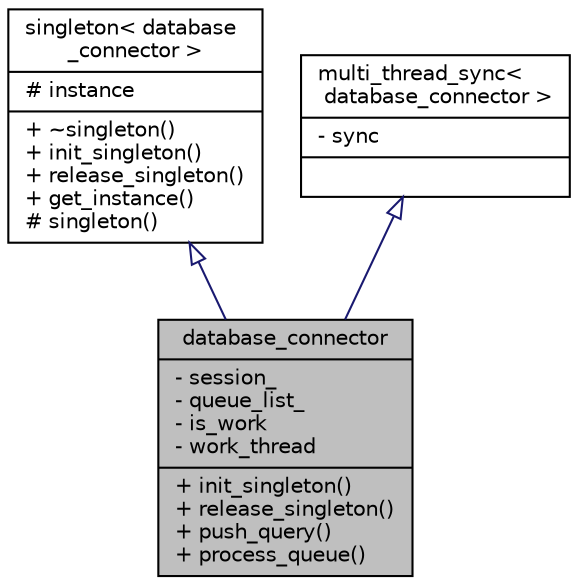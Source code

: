 digraph "database_connector"
{
  edge [fontname="Helvetica",fontsize="10",labelfontname="Helvetica",labelfontsize="10"];
  node [fontname="Helvetica",fontsize="10",shape=record];
  Node0 [label="{database_connector\n|- session_\l- queue_list_\l- is_work\l- work_thread\l|+ init_singleton()\l+ release_singleton()\l+ push_query()\l+ process_queue()\l}",height=0.2,width=0.4,color="black", fillcolor="grey75", style="filled", fontcolor="black"];
  Node1 -> Node0 [dir="back",color="midnightblue",fontsize="10",style="solid",arrowtail="onormal",fontname="Helvetica"];
  Node1 [label="{singleton\< database\l_connector \>\n|# instance\l|+ ~singleton()\l+ init_singleton()\l+ release_singleton()\l+ get_instance()\l# singleton()\l}",height=0.2,width=0.4,color="black", fillcolor="white", style="filled",URL="$classsingleton.html"];
  Node2 -> Node0 [dir="back",color="midnightblue",fontsize="10",style="solid",arrowtail="onormal",fontname="Helvetica"];
  Node2 [label="{multi_thread_sync\<\l database_connector \>\n|- sync\l|}",height=0.2,width=0.4,color="black", fillcolor="white", style="filled",URL="$classmulti__thread__sync.html"];
}
